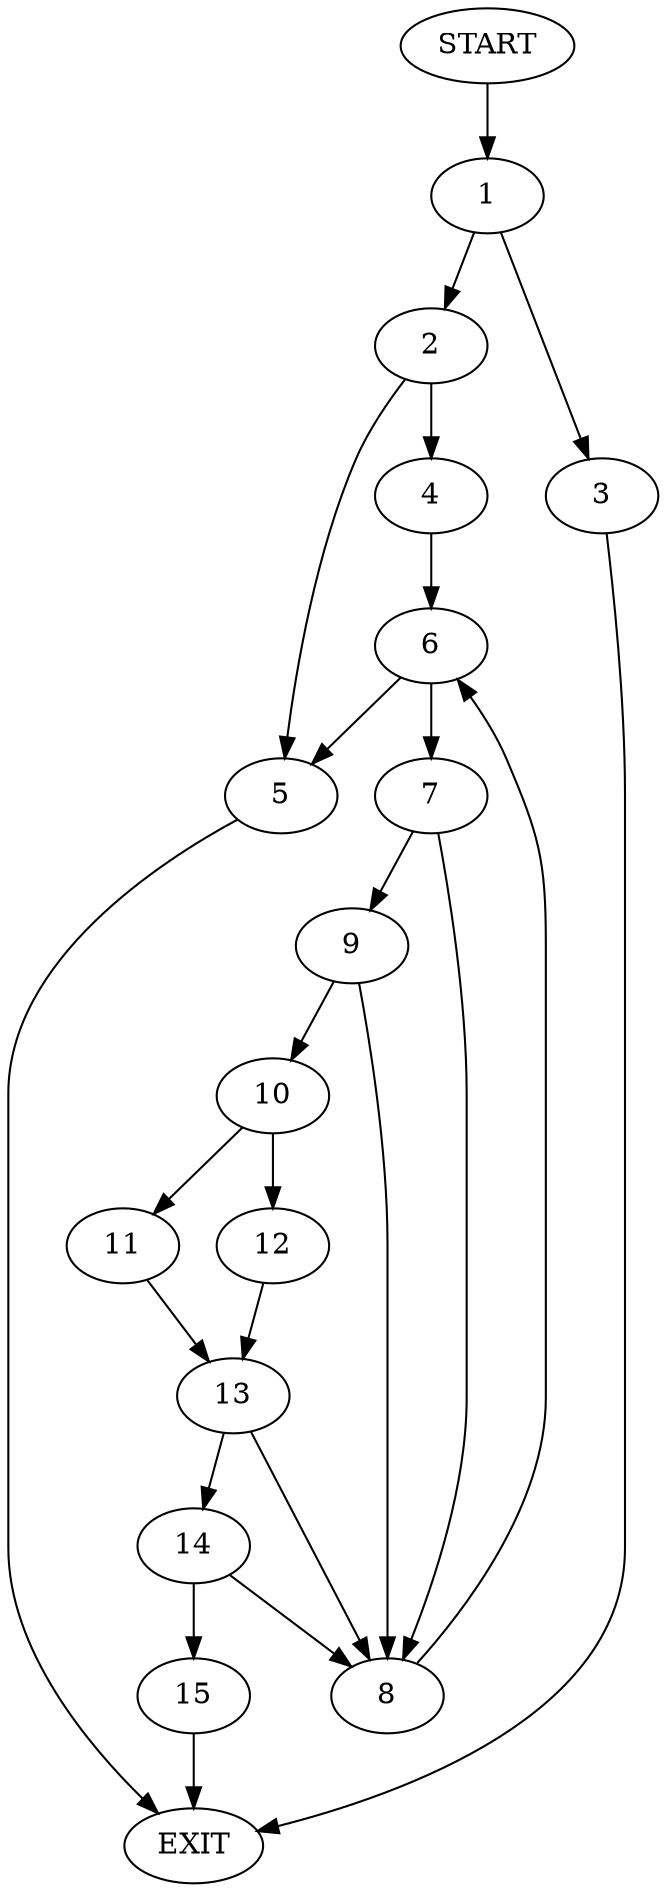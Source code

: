 digraph {
0 [label="START"]
16 [label="EXIT"]
0 -> 1
1 -> 2
1 -> 3
3 -> 16
2 -> 4
2 -> 5
4 -> 6
5 -> 16
6 -> 7
6 -> 5
7 -> 8
7 -> 9
9 -> 8
9 -> 10
8 -> 6
10 -> 11
10 -> 12
12 -> 13
11 -> 13
13 -> 8
13 -> 14
14 -> 8
14 -> 15
15 -> 16
}

